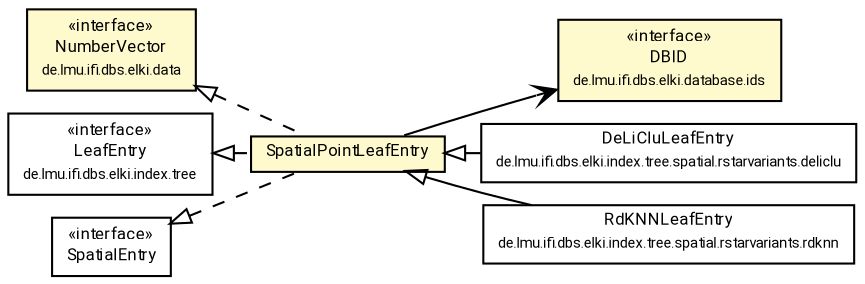 #!/usr/local/bin/dot
#
# Class diagram 
# Generated by UMLGraph version R5_7_2-60-g0e99a6 (http://www.spinellis.gr/umlgraph/)
#

digraph G {
	graph [fontnames="svg"]
	edge [fontname="Roboto",fontsize=7,labelfontname="Roboto",labelfontsize=7,color="black"];
	node [fontname="Roboto",fontcolor="black",fontsize=8,shape=plaintext,margin=0,width=0,height=0];
	nodesep=0.15;
	ranksep=0.25;
	rankdir=LR;
	// de.lmu.ifi.dbs.elki.data.NumberVector
	c9864101 [label=<<table title="de.lmu.ifi.dbs.elki.data.NumberVector" border="0" cellborder="1" cellspacing="0" cellpadding="2" bgcolor="LemonChiffon" href="../../../data/NumberVector.html" target="_parent">
		<tr><td><table border="0" cellspacing="0" cellpadding="1">
		<tr><td align="center" balign="center"> &#171;interface&#187; </td></tr>
		<tr><td align="center" balign="center"> <font face="Roboto">NumberVector</font> </td></tr>
		<tr><td align="center" balign="center"> <font face="Roboto" point-size="7.0">de.lmu.ifi.dbs.elki.data</font> </td></tr>
		</table></td></tr>
		</table>>, URL="../../../data/NumberVector.html"];
	// de.lmu.ifi.dbs.elki.database.ids.DBID
	c9864223 [label=<<table title="de.lmu.ifi.dbs.elki.database.ids.DBID" border="0" cellborder="1" cellspacing="0" cellpadding="2" bgcolor="LemonChiffon" href="../../../database/ids/DBID.html" target="_parent">
		<tr><td><table border="0" cellspacing="0" cellpadding="1">
		<tr><td align="center" balign="center"> &#171;interface&#187; </td></tr>
		<tr><td align="center" balign="center"> <font face="Roboto">DBID</font> </td></tr>
		<tr><td align="center" balign="center"> <font face="Roboto" point-size="7.0">de.lmu.ifi.dbs.elki.database.ids</font> </td></tr>
		</table></td></tr>
		</table>>, URL="../../../database/ids/DBID.html"];
	// de.lmu.ifi.dbs.elki.index.tree.LeafEntry
	c9865269 [label=<<table title="de.lmu.ifi.dbs.elki.index.tree.LeafEntry" border="0" cellborder="1" cellspacing="0" cellpadding="2" href="../LeafEntry.html" target="_parent">
		<tr><td><table border="0" cellspacing="0" cellpadding="1">
		<tr><td align="center" balign="center"> &#171;interface&#187; </td></tr>
		<tr><td align="center" balign="center"> <font face="Roboto">LeafEntry</font> </td></tr>
		<tr><td align="center" balign="center"> <font face="Roboto" point-size="7.0">de.lmu.ifi.dbs.elki.index.tree</font> </td></tr>
		</table></td></tr>
		</table>>, URL="../LeafEntry.html"];
	// de.lmu.ifi.dbs.elki.index.tree.spatial.SpatialPointLeafEntry
	c9865442 [label=<<table title="de.lmu.ifi.dbs.elki.index.tree.spatial.SpatialPointLeafEntry" border="0" cellborder="1" cellspacing="0" cellpadding="2" bgcolor="lemonChiffon" href="SpatialPointLeafEntry.html" target="_parent">
		<tr><td><table border="0" cellspacing="0" cellpadding="1">
		<tr><td align="center" balign="center"> <font face="Roboto">SpatialPointLeafEntry</font> </td></tr>
		</table></td></tr>
		</table>>, URL="SpatialPointLeafEntry.html"];
	// de.lmu.ifi.dbs.elki.index.tree.spatial.rstarvariants.deliclu.DeLiCluLeafEntry
	c9865460 [label=<<table title="de.lmu.ifi.dbs.elki.index.tree.spatial.rstarvariants.deliclu.DeLiCluLeafEntry" border="0" cellborder="1" cellspacing="0" cellpadding="2" href="rstarvariants/deliclu/DeLiCluLeafEntry.html" target="_parent">
		<tr><td><table border="0" cellspacing="0" cellpadding="1">
		<tr><td align="center" balign="center"> <font face="Roboto">DeLiCluLeafEntry</font> </td></tr>
		<tr><td align="center" balign="center"> <font face="Roboto" point-size="7.0">de.lmu.ifi.dbs.elki.index.tree.spatial.rstarvariants.deliclu</font> </td></tr>
		</table></td></tr>
		</table>>, URL="rstarvariants/deliclu/DeLiCluLeafEntry.html"];
	// de.lmu.ifi.dbs.elki.index.tree.spatial.rstarvariants.rdknn.RdKNNLeafEntry
	c9865472 [label=<<table title="de.lmu.ifi.dbs.elki.index.tree.spatial.rstarvariants.rdknn.RdKNNLeafEntry" border="0" cellborder="1" cellspacing="0" cellpadding="2" href="rstarvariants/rdknn/RdKNNLeafEntry.html" target="_parent">
		<tr><td><table border="0" cellspacing="0" cellpadding="1">
		<tr><td align="center" balign="center"> <font face="Roboto">RdKNNLeafEntry</font> </td></tr>
		<tr><td align="center" balign="center"> <font face="Roboto" point-size="7.0">de.lmu.ifi.dbs.elki.index.tree.spatial.rstarvariants.rdknn</font> </td></tr>
		</table></td></tr>
		</table>>, URL="rstarvariants/rdknn/RdKNNLeafEntry.html"];
	// de.lmu.ifi.dbs.elki.index.tree.spatial.SpatialEntry
	c9865537 [label=<<table title="de.lmu.ifi.dbs.elki.index.tree.spatial.SpatialEntry" border="0" cellborder="1" cellspacing="0" cellpadding="2" href="SpatialEntry.html" target="_parent">
		<tr><td><table border="0" cellspacing="0" cellpadding="1">
		<tr><td align="center" balign="center"> &#171;interface&#187; </td></tr>
		<tr><td align="center" balign="center"> <font face="Roboto">SpatialEntry</font> </td></tr>
		</table></td></tr>
		</table>>, URL="SpatialEntry.html"];
	// de.lmu.ifi.dbs.elki.index.tree.spatial.SpatialPointLeafEntry implements de.lmu.ifi.dbs.elki.index.tree.LeafEntry
	c9865269 -> c9865442 [arrowtail=empty,style=dashed,dir=back,weight=9];
	// de.lmu.ifi.dbs.elki.index.tree.spatial.SpatialPointLeafEntry implements de.lmu.ifi.dbs.elki.index.tree.spatial.SpatialEntry
	c9865537 -> c9865442 [arrowtail=empty,style=dashed,dir=back,weight=9];
	// de.lmu.ifi.dbs.elki.index.tree.spatial.SpatialPointLeafEntry implements de.lmu.ifi.dbs.elki.data.NumberVector
	c9864101 -> c9865442 [arrowtail=empty,style=dashed,dir=back,weight=9];
	// de.lmu.ifi.dbs.elki.index.tree.spatial.rstarvariants.deliclu.DeLiCluLeafEntry extends de.lmu.ifi.dbs.elki.index.tree.spatial.SpatialPointLeafEntry
	c9865442 -> c9865460 [arrowtail=empty,dir=back,weight=10];
	// de.lmu.ifi.dbs.elki.index.tree.spatial.rstarvariants.rdknn.RdKNNLeafEntry extends de.lmu.ifi.dbs.elki.index.tree.spatial.SpatialPointLeafEntry
	c9865442 -> c9865472 [arrowtail=empty,dir=back,weight=10];
	// de.lmu.ifi.dbs.elki.index.tree.spatial.SpatialPointLeafEntry navassoc de.lmu.ifi.dbs.elki.database.ids.DBID
	c9865442 -> c9864223 [arrowhead=open,weight=1];
}

